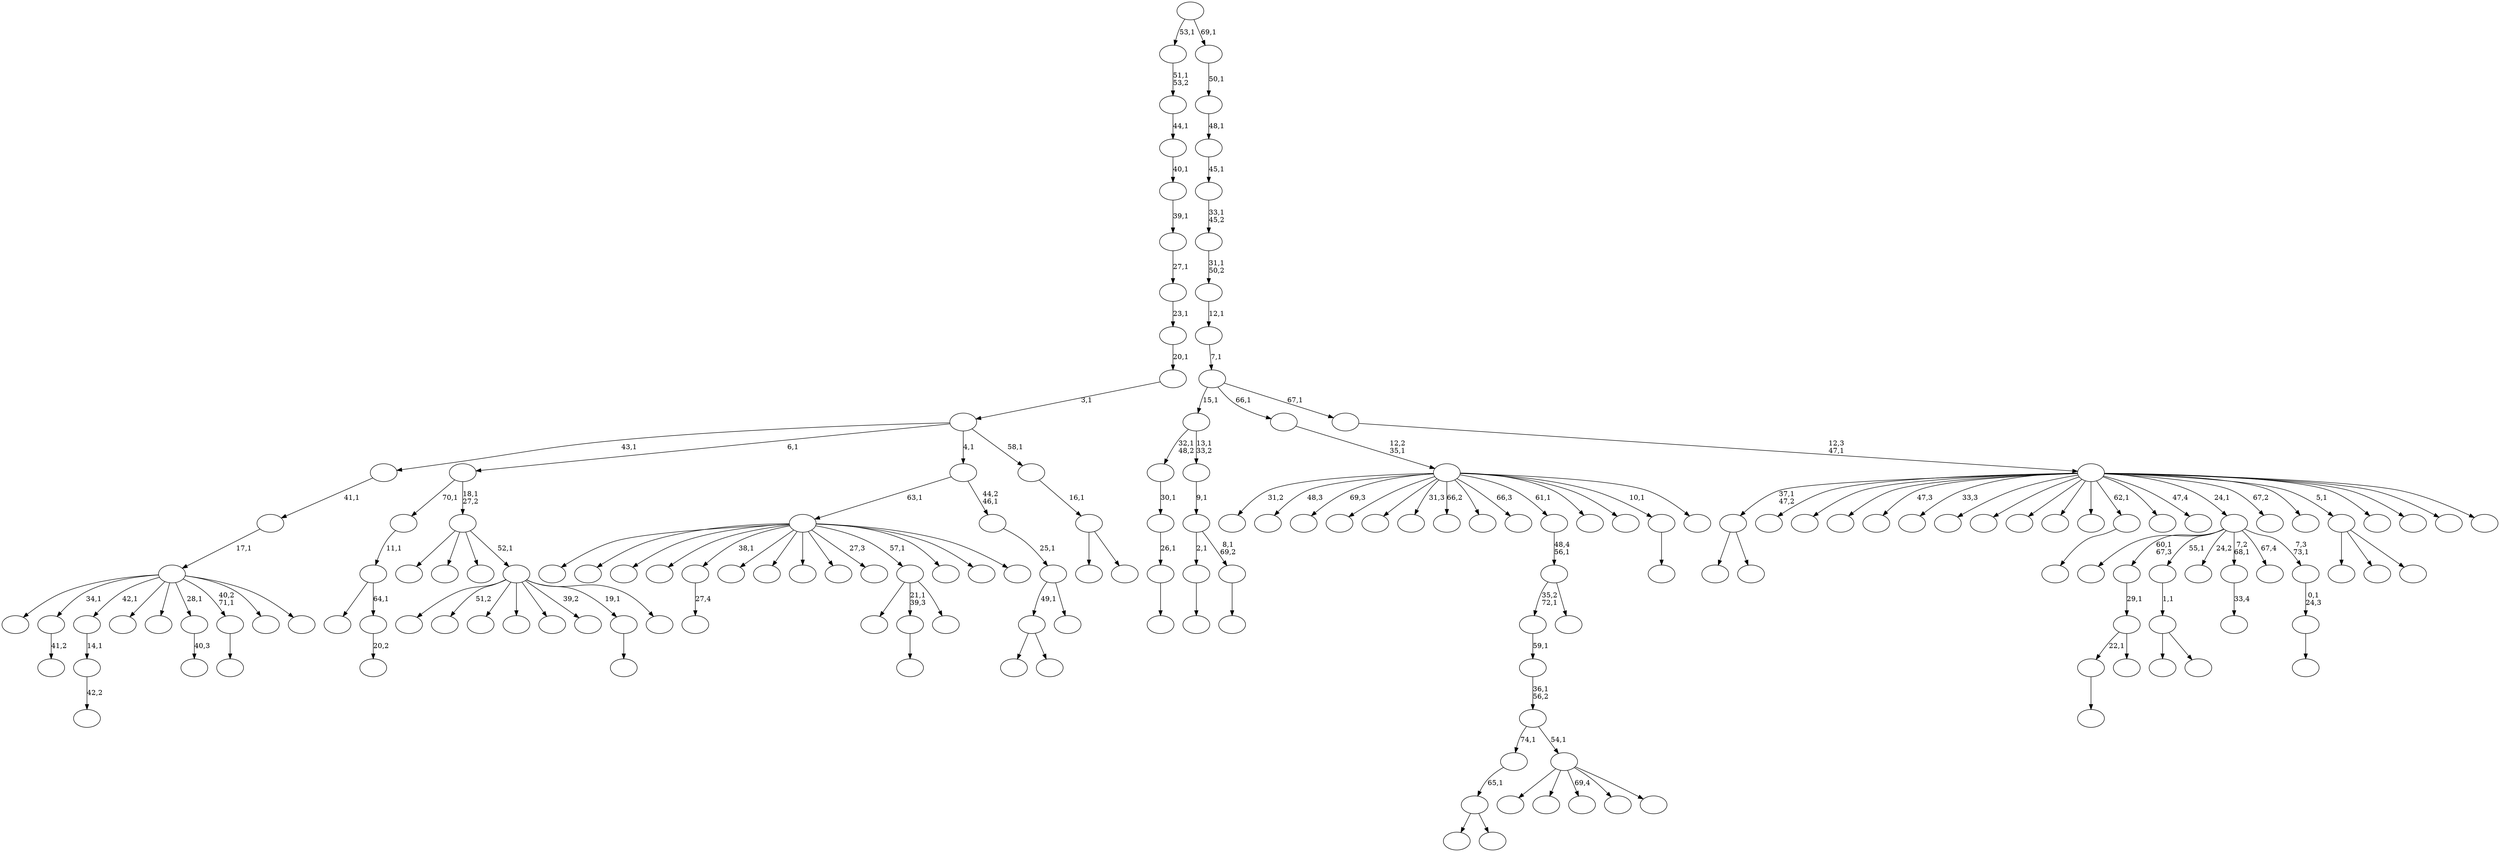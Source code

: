 digraph T {
	175 [label=""]
	174 [label=""]
	173 [label=""]
	172 [label=""]
	171 [label=""]
	170 [label=""]
	169 [label=""]
	168 [label=""]
	167 [label=""]
	166 [label=""]
	165 [label=""]
	164 [label=""]
	163 [label=""]
	162 [label=""]
	161 [label=""]
	160 [label=""]
	159 [label=""]
	158 [label=""]
	157 [label=""]
	156 [label=""]
	155 [label=""]
	154 [label=""]
	153 [label=""]
	152 [label=""]
	151 [label=""]
	150 [label=""]
	149 [label=""]
	148 [label=""]
	147 [label=""]
	146 [label=""]
	145 [label=""]
	144 [label=""]
	143 [label=""]
	142 [label=""]
	141 [label=""]
	140 [label=""]
	139 [label=""]
	138 [label=""]
	137 [label=""]
	136 [label=""]
	135 [label=""]
	134 [label=""]
	133 [label=""]
	132 [label=""]
	131 [label=""]
	130 [label=""]
	129 [label=""]
	128 [label=""]
	127 [label=""]
	126 [label=""]
	125 [label=""]
	124 [label=""]
	123 [label=""]
	122 [label=""]
	121 [label=""]
	120 [label=""]
	119 [label=""]
	118 [label=""]
	117 [label=""]
	116 [label=""]
	115 [label=""]
	114 [label=""]
	113 [label=""]
	112 [label=""]
	111 [label=""]
	110 [label=""]
	109 [label=""]
	108 [label=""]
	107 [label=""]
	106 [label=""]
	105 [label=""]
	104 [label=""]
	103 [label=""]
	102 [label=""]
	101 [label=""]
	100 [label=""]
	99 [label=""]
	98 [label=""]
	97 [label=""]
	96 [label=""]
	95 [label=""]
	94 [label=""]
	93 [label=""]
	92 [label=""]
	91 [label=""]
	90 [label=""]
	89 [label=""]
	88 [label=""]
	87 [label=""]
	86 [label=""]
	85 [label=""]
	84 [label=""]
	83 [label=""]
	82 [label=""]
	81 [label=""]
	80 [label=""]
	79 [label=""]
	78 [label=""]
	77 [label=""]
	76 [label=""]
	75 [label=""]
	74 [label=""]
	73 [label=""]
	72 [label=""]
	71 [label=""]
	70 [label=""]
	69 [label=""]
	68 [label=""]
	67 [label=""]
	66 [label=""]
	65 [label=""]
	64 [label=""]
	63 [label=""]
	62 [label=""]
	61 [label=""]
	60 [label=""]
	59 [label=""]
	58 [label=""]
	57 [label=""]
	56 [label=""]
	55 [label=""]
	54 [label=""]
	53 [label=""]
	52 [label=""]
	51 [label=""]
	50 [label=""]
	49 [label=""]
	48 [label=""]
	47 [label=""]
	46 [label=""]
	45 [label=""]
	44 [label=""]
	43 [label=""]
	42 [label=""]
	41 [label=""]
	40 [label=""]
	39 [label=""]
	38 [label=""]
	37 [label=""]
	36 [label=""]
	35 [label=""]
	34 [label=""]
	33 [label=""]
	32 [label=""]
	31 [label=""]
	30 [label=""]
	29 [label=""]
	28 [label=""]
	27 [label=""]
	26 [label=""]
	25 [label=""]
	24 [label=""]
	23 [label=""]
	22 [label=""]
	21 [label=""]
	20 [label=""]
	19 [label=""]
	18 [label=""]
	17 [label=""]
	16 [label=""]
	15 [label=""]
	14 [label=""]
	13 [label=""]
	12 [label=""]
	11 [label=""]
	10 [label=""]
	9 [label=""]
	8 [label=""]
	7 [label=""]
	6 [label=""]
	5 [label=""]
	4 [label=""]
	3 [label=""]
	2 [label=""]
	1 [label=""]
	0 [label=""]
	169 -> 171 [label=""]
	169 -> 170 [label=""]
	158 -> 159 [label="27,4"]
	155 -> 156 [label=""]
	154 -> 155 [label="26,1"]
	153 -> 154 [label="30,1"]
	149 -> 173 [label=""]
	149 -> 150 [label=""]
	144 -> 145 [label=""]
	139 -> 144 [label="22,1"]
	139 -> 140 [label=""]
	138 -> 139 [label="29,1"]
	135 -> 136 [label="41,2"]
	133 -> 134 [label="42,2"]
	132 -> 133 [label="14,1"]
	120 -> 121 [label="20,2"]
	119 -> 128 [label=""]
	119 -> 120 [label="64,1"]
	118 -> 119 [label="11,1"]
	114 -> 115 [label=""]
	112 -> 113 [label=""]
	111 -> 114 [label="2,1"]
	111 -> 112 [label="8,1\n69,2"]
	110 -> 111 [label="9,1"]
	109 -> 153 [label="32,1\n48,2"]
	109 -> 110 [label="13,1\n33,2"]
	103 -> 122 [label=""]
	103 -> 104 [label=""]
	102 -> 103 [label="1,1"]
	93 -> 94 [label=""]
	90 -> 97 [label=""]
	90 -> 91 [label=""]
	89 -> 90 [label="65,1"]
	83 -> 84 [label=""]
	81 -> 82 [label="33,4"]
	79 -> 80 [label=""]
	75 -> 76 [label="40,3"]
	70 -> 71 [label=""]
	68 -> 69 [label=""]
	67 -> 68 [label="0,1\n24,3"]
	66 -> 161 [label=""]
	66 -> 138 [label="60,1\n67,3"]
	66 -> 102 [label="55,1"]
	66 -> 99 [label="24,2"]
	66 -> 81 [label="7,2\n68,1"]
	66 -> 72 [label="67,4"]
	66 -> 67 [label="7,3\n73,1"]
	63 -> 108 [label=""]
	63 -> 83 [label="21,1\n39,3"]
	63 -> 64 [label=""]
	57 -> 172 [label=""]
	57 -> 157 [label=""]
	57 -> 152 [label="69,4"]
	57 -> 142 [label=""]
	57 -> 58 [label=""]
	56 -> 89 [label="74,1"]
	56 -> 57 [label="54,1"]
	55 -> 56 [label="36,1\n56,2"]
	54 -> 55 [label="59,1"]
	51 -> 141 [label=""]
	51 -> 135 [label="34,1"]
	51 -> 132 [label="42,1"]
	51 -> 117 [label=""]
	51 -> 95 [label=""]
	51 -> 75 [label="28,1"]
	51 -> 70 [label="40,2\n71,1"]
	51 -> 62 [label=""]
	51 -> 52 [label=""]
	50 -> 51 [label="17,1"]
	49 -> 50 [label="41,1"]
	47 -> 175 [label=""]
	47 -> 168 [label=""]
	47 -> 165 [label=""]
	47 -> 163 [label=""]
	47 -> 158 [label="38,1"]
	47 -> 123 [label=""]
	47 -> 107 [label=""]
	47 -> 98 [label=""]
	47 -> 92 [label=""]
	47 -> 77 [label="27,3"]
	47 -> 63 [label="57,1"]
	47 -> 60 [label=""]
	47 -> 59 [label=""]
	47 -> 48 [label=""]
	45 -> 54 [label="35,2\n72,1"]
	45 -> 46 [label=""]
	44 -> 45 [label="48,4\n56,1"]
	41 -> 162 [label=""]
	41 -> 143 [label="51,2"]
	41 -> 101 [label=""]
	41 -> 87 [label=""]
	41 -> 86 [label=""]
	41 -> 85 [label="39,2"]
	41 -> 79 [label="19,1"]
	41 -> 42 [label=""]
	40 -> 137 [label=""]
	40 -> 129 [label=""]
	40 -> 65 [label=""]
	40 -> 41 [label="52,1"]
	39 -> 118 [label="70,1"]
	39 -> 40 [label="18,1\n27,2"]
	37 -> 164 [label=""]
	37 -> 100 [label=""]
	37 -> 38 [label=""]
	34 -> 149 [label="49,1"]
	34 -> 35 [label=""]
	33 -> 34 [label="25,1"]
	32 -> 47 [label="63,1"]
	32 -> 33 [label="44,2\n46,1"]
	30 -> 31 [label=""]
	28 -> 167 [label=""]
	28 -> 29 [label=""]
	27 -> 28 [label="16,1"]
	26 -> 49 [label="43,1"]
	26 -> 39 [label="6,1"]
	26 -> 32 [label="4,1"]
	26 -> 27 [label="58,1"]
	25 -> 26 [label="3,1"]
	24 -> 25 [label="20,1"]
	23 -> 24 [label="23,1"]
	22 -> 23 [label="27,1"]
	21 -> 22 [label="39,1"]
	20 -> 21 [label="40,1"]
	19 -> 20 [label="44,1"]
	18 -> 19 [label="51,1\n53,2"]
	14 -> 174 [label="31,2"]
	14 -> 146 [label="48,3"]
	14 -> 126 [label="69,3"]
	14 -> 124 [label=""]
	14 -> 116 [label=""]
	14 -> 105 [label="31,3"]
	14 -> 96 [label="66,2"]
	14 -> 88 [label=""]
	14 -> 73 [label="66,3"]
	14 -> 44 [label="61,1"]
	14 -> 43 [label=""]
	14 -> 36 [label=""]
	14 -> 30 [label="10,1"]
	14 -> 15 [label=""]
	13 -> 14 [label="12,2\n35,1"]
	10 -> 169 [label="37,1\n47,2"]
	10 -> 166 [label=""]
	10 -> 160 [label=""]
	10 -> 151 [label=""]
	10 -> 148 [label="47,3"]
	10 -> 147 [label="33,3"]
	10 -> 131 [label=""]
	10 -> 130 [label=""]
	10 -> 127 [label=""]
	10 -> 125 [label=""]
	10 -> 106 [label=""]
	10 -> 93 [label="62,1"]
	10 -> 78 [label=""]
	10 -> 74 [label="47,4"]
	10 -> 66 [label="24,1"]
	10 -> 61 [label="67,2"]
	10 -> 53 [label=""]
	10 -> 37 [label="5,1"]
	10 -> 17 [label=""]
	10 -> 16 [label=""]
	10 -> 12 [label=""]
	10 -> 11 [label=""]
	9 -> 10 [label="12,3\n47,1"]
	8 -> 109 [label="15,1"]
	8 -> 13 [label="66,1"]
	8 -> 9 [label="67,1"]
	7 -> 8 [label="7,1"]
	6 -> 7 [label="12,1"]
	5 -> 6 [label="31,1\n50,2"]
	4 -> 5 [label="33,1\n45,2"]
	3 -> 4 [label="45,1"]
	2 -> 3 [label="48,1"]
	1 -> 2 [label="50,1"]
	0 -> 18 [label="53,1"]
	0 -> 1 [label="69,1"]
}
